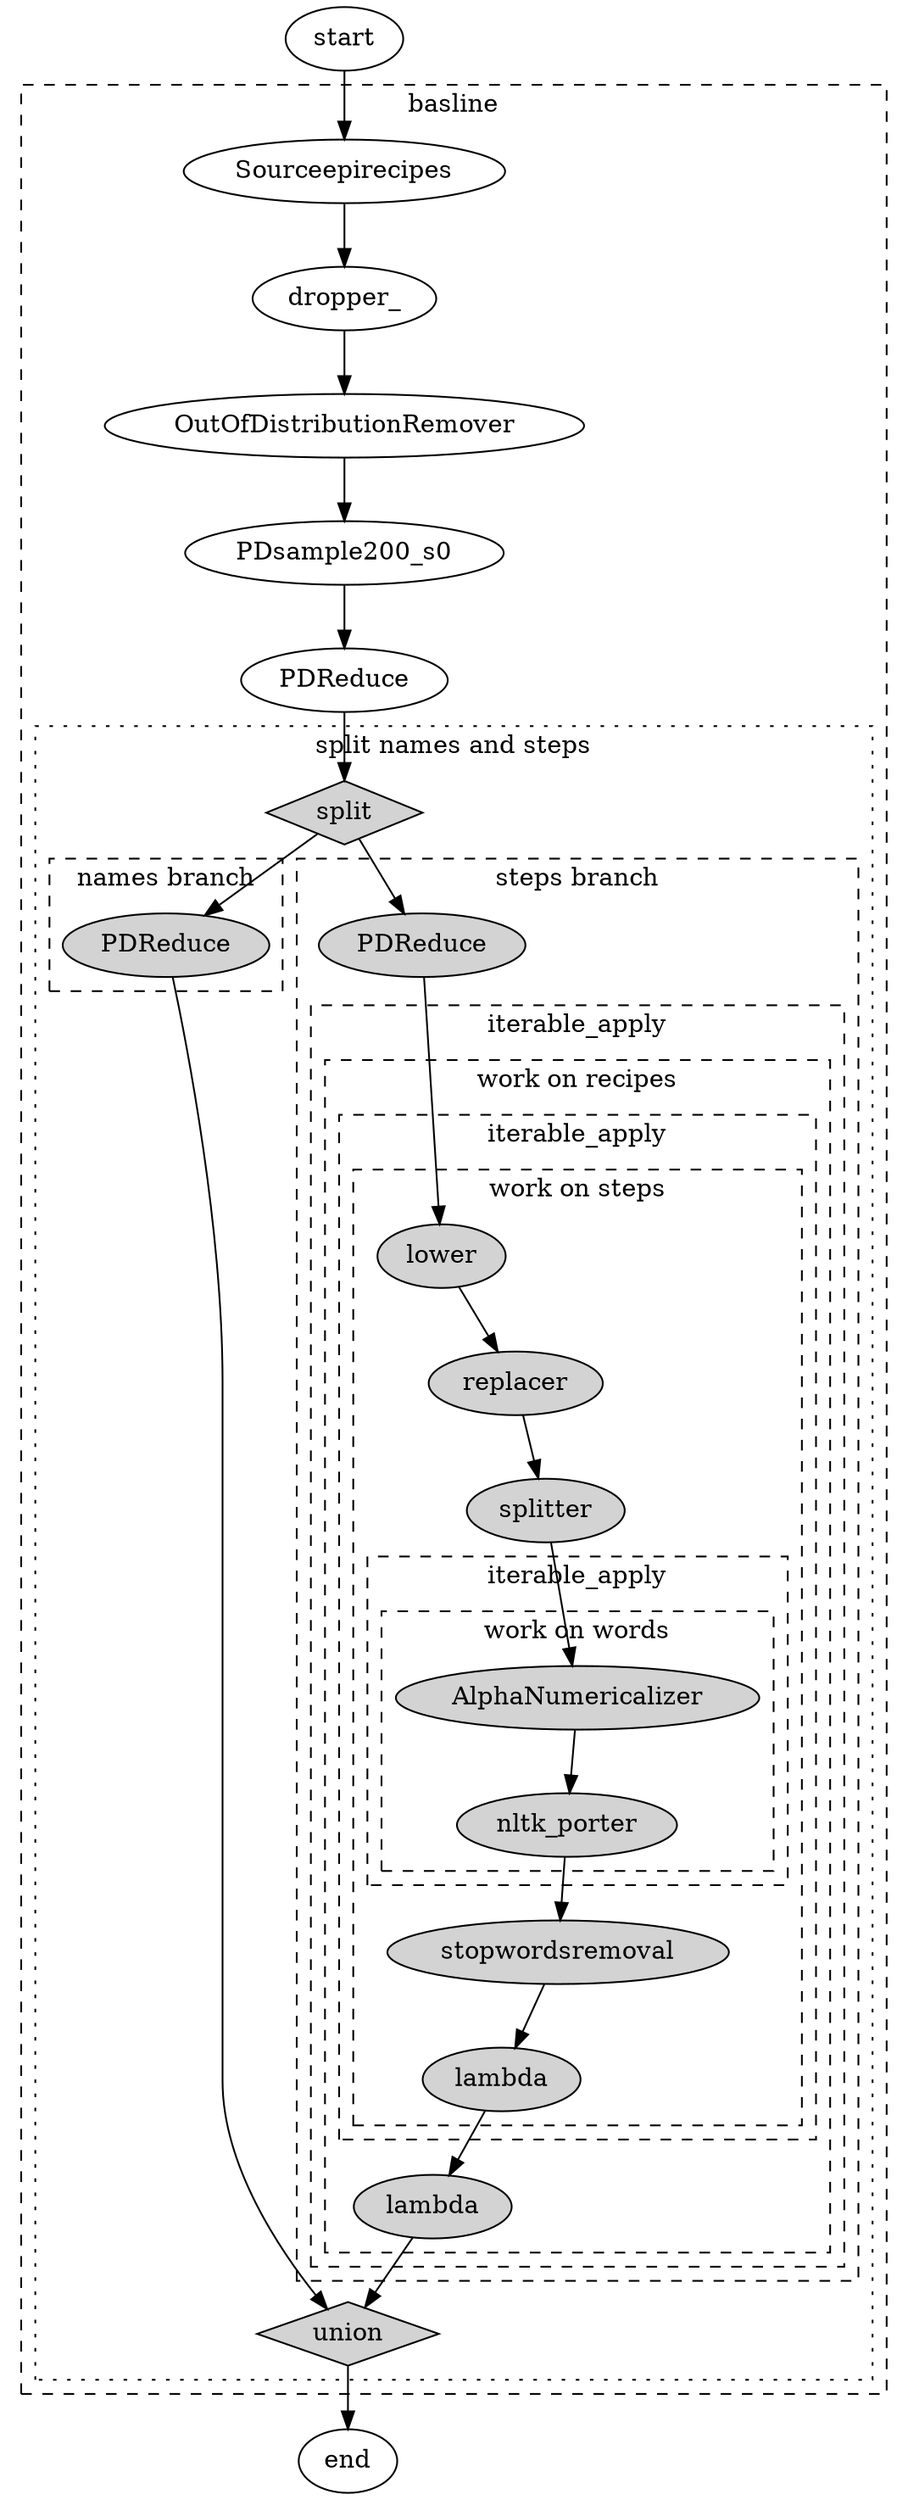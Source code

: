digraph G {
subgraph cluster_140534147271264 {
style=filled;
label="basline"
140537478737984 [ label="Sourceepirecipes"]
140537478643040 [ label="dropper_"]
140537478737984->140537478643040
140537477781536 [ label="OutOfDistributionRemover"]
140537478643040->140537477781536
140534223656704 [ label="PDsample200_s0"]
140537477781536->140534223656704
140534147269152 [ label="PDReduce"]
140534223656704->140534147269152
subgraph cluster_140534147270928 {
            node [style=filled];
style=filled;
label="split names and steps";
    graph[style=dotted];
140534147270928 [label="split",shape=diamond]
1405341472709282 [ label="union" shape=diamond]
subgraph cluster_140534147269056 {
style=filled;
label="names branch"
140534147269344 [ label="PDReduce"]

graph[style=dashed];
}
140534147270928->140534147269344
140534147269344->1405341472709282
subgraph cluster_140534147271024 {
style=filled;
label="steps branch"
140534147269440 [ label="PDReduce"]
subgraph cluster_140534147270640 {
style=bold;
label="iterable_apply"
subgraph cluster_140534147270688 {
style=filled;
label="work on recipes"
subgraph cluster_140534147271456 {
style=bold;
label="iterable_apply"
subgraph cluster_140534147271312 {
style=filled;
label="work on steps"
140534147269536 [ label="lower"]
140534147269824 [ label="replacer"]
140534147269536->140534147269824
140534147269680 [ label="splitter"]
140534147269824->140534147269680
subgraph cluster_140534147270064 {
style=bold;
label="iterable_apply"
subgraph cluster_140534147269968 {
style=filled;
label="work on words"
140534147269776 [ label="AlphaNumericalizer"]
140534147269248 [ label="nltk_porter"]
140534147269776->140534147269248

graph[style=dashed];
}

graph[style=dashed];
}
140534147269680->140534147269776
140534147270736 [ label="stopwordsremoval"]
140534147269248->140534147270736
140534147271504 [ label="lambda"]
140534147270736->140534147271504

graph[style=dashed];
}

graph[style=dashed];
}
140534147270544 [ label="lambda"]
140534147271504->140534147270544

graph[style=dashed];
}

graph[style=dashed];
}
140534147269440->140534147269536

graph[style=dashed];
}
140534147270928->140534147269440
140534147270544->1405341472709282

}
140534147269152->140534147270928

graph[style=dashed];
}

start -> 140537478737984
1405341472709282->end
}